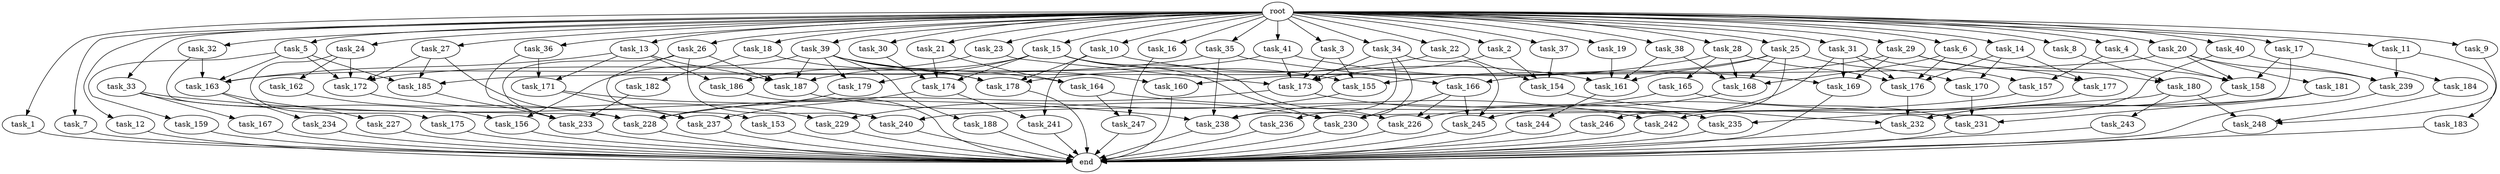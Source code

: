 digraph G {
  root [size="0.000000"];
  task_1 [size="102.400000"];
  task_2 [size="102.400000"];
  task_3 [size="102.400000"];
  task_4 [size="102.400000"];
  task_5 [size="102.400000"];
  task_6 [size="102.400000"];
  task_7 [size="102.400000"];
  task_8 [size="102.400000"];
  task_9 [size="102.400000"];
  task_10 [size="102.400000"];
  task_11 [size="102.400000"];
  task_12 [size="102.400000"];
  task_13 [size="102.400000"];
  task_14 [size="102.400000"];
  task_15 [size="102.400000"];
  task_16 [size="102.400000"];
  task_17 [size="102.400000"];
  task_18 [size="102.400000"];
  task_19 [size="102.400000"];
  task_20 [size="102.400000"];
  task_21 [size="102.400000"];
  task_22 [size="102.400000"];
  task_23 [size="102.400000"];
  task_24 [size="102.400000"];
  task_25 [size="102.400000"];
  task_26 [size="102.400000"];
  task_27 [size="102.400000"];
  task_28 [size="102.400000"];
  task_29 [size="102.400000"];
  task_30 [size="102.400000"];
  task_31 [size="102.400000"];
  task_32 [size="102.400000"];
  task_33 [size="102.400000"];
  task_34 [size="102.400000"];
  task_35 [size="102.400000"];
  task_36 [size="102.400000"];
  task_37 [size="102.400000"];
  task_38 [size="102.400000"];
  task_39 [size="102.400000"];
  task_40 [size="102.400000"];
  task_41 [size="102.400000"];
  task_153 [size="21474836480.000000"];
  task_154 [size="10307921510.400002"];
  task_155 [size="110810156236.800003"];
  task_156 [size="83322365542.400009"];
  task_157 [size="84181359001.600006"];
  task_158 [size="112528143155.200012"];
  task_159 [size="85899345920.000000"];
  task_160 [size="21474836480.000000"];
  task_161 [size="231928233984.000000"];
  task_162 [size="85899345920.000000"];
  task_163 [size="187260574105.600006"];
  task_164 [size="21474836480.000000"];
  task_165 [size="7730941132.800000"];
  task_166 [size="29205777612.800003"];
  task_167 [size="69578470195.199997"];
  task_168 [size="122836064665.600006"];
  task_169 [size="71296457113.600006"];
  task_170 [size="91053306675.200012"];
  task_171 [size="140874927308.800018"];
  task_172 [size="234505214361.600006"];
  task_173 [size="141733920768.000000"];
  task_174 [size="14602888806.400002"];
  task_175 [size="85899345920.000000"];
  task_176 [size="127131031961.600006"];
  task_177 [size="91053306675.200012"];
  task_178 [size="79886391705.600006"];
  task_179 [size="17179869184.000000"];
  task_180 [size="91053306675.200012"];
  task_181 [size="54975581388.800003"];
  task_182 [size="7730941132.800000"];
  task_183 [size="85899345920.000000"];
  task_184 [size="7730941132.800000"];
  task_185 [size="195850508697.600006"];
  task_186 [size="116823110451.200012"];
  task_187 [size="124554051584.000000"];
  task_188 [size="13743895347.200001"];
  task_226 [size="80745385164.800003"];
  task_227 [size="13743895347.200001"];
  task_228 [size="153759829196.800018"];
  task_229 [size="97066260889.600006"];
  task_230 [size="166644731084.800018"];
  task_231 [size="155477816115.200012"];
  task_232 [size="103079215104.000000"];
  task_233 [size="97925254348.800003"];
  task_234 [size="13743895347.200001"];
  task_235 [size="155477816115.200012"];
  task_236 [size="13743895347.200001"];
  task_237 [size="79886391705.600006"];
  task_238 [size="160631776870.399994"];
  task_239 [size="195850508697.600006"];
  task_240 [size="110810156236.800003"];
  task_241 [size="76450417868.800003"];
  task_242 [size="58411555225.600006"];
  task_243 [size="85899345920.000000"];
  task_244 [size="69578470195.199997"];
  task_245 [size="128849018880.000000"];
  task_246 [size="21474836480.000000"];
  task_247 [size="45526653337.600006"];
  task_248 [size="186401580646.400024"];
  end [size="0.000000"];

  root -> task_1 [size="1.000000"];
  root -> task_2 [size="1.000000"];
  root -> task_3 [size="1.000000"];
  root -> task_4 [size="1.000000"];
  root -> task_5 [size="1.000000"];
  root -> task_6 [size="1.000000"];
  root -> task_7 [size="1.000000"];
  root -> task_8 [size="1.000000"];
  root -> task_9 [size="1.000000"];
  root -> task_10 [size="1.000000"];
  root -> task_11 [size="1.000000"];
  root -> task_12 [size="1.000000"];
  root -> task_13 [size="1.000000"];
  root -> task_14 [size="1.000000"];
  root -> task_15 [size="1.000000"];
  root -> task_16 [size="1.000000"];
  root -> task_17 [size="1.000000"];
  root -> task_18 [size="1.000000"];
  root -> task_19 [size="1.000000"];
  root -> task_20 [size="1.000000"];
  root -> task_21 [size="1.000000"];
  root -> task_22 [size="1.000000"];
  root -> task_23 [size="1.000000"];
  root -> task_24 [size="1.000000"];
  root -> task_25 [size="1.000000"];
  root -> task_26 [size="1.000000"];
  root -> task_27 [size="1.000000"];
  root -> task_28 [size="1.000000"];
  root -> task_29 [size="1.000000"];
  root -> task_30 [size="1.000000"];
  root -> task_31 [size="1.000000"];
  root -> task_32 [size="1.000000"];
  root -> task_33 [size="1.000000"];
  root -> task_34 [size="1.000000"];
  root -> task_35 [size="1.000000"];
  root -> task_36 [size="1.000000"];
  root -> task_37 [size="1.000000"];
  root -> task_38 [size="1.000000"];
  root -> task_39 [size="1.000000"];
  root -> task_40 [size="1.000000"];
  root -> task_41 [size="1.000000"];
  task_1 -> end [size="1.000000"];
  task_2 -> task_154 [size="33554432.000000"];
  task_2 -> task_173 [size="33554432.000000"];
  task_3 -> task_155 [size="838860800.000000"];
  task_3 -> task_173 [size="838860800.000000"];
  task_4 -> task_157 [size="411041792.000000"];
  task_4 -> task_158 [size="411041792.000000"];
  task_5 -> task_159 [size="838860800.000000"];
  task_5 -> task_163 [size="838860800.000000"];
  task_5 -> task_172 [size="838860800.000000"];
  task_5 -> task_185 [size="838860800.000000"];
  task_6 -> task_158 [size="75497472.000000"];
  task_6 -> task_168 [size="75497472.000000"];
  task_6 -> task_176 [size="75497472.000000"];
  task_7 -> end [size="1.000000"];
  task_8 -> task_180 [size="679477248.000000"];
  task_9 -> task_248 [size="679477248.000000"];
  task_10 -> task_161 [size="536870912.000000"];
  task_10 -> task_178 [size="536870912.000000"];
  task_10 -> task_241 [size="536870912.000000"];
  task_11 -> task_183 [size="838860800.000000"];
  task_11 -> task_239 [size="838860800.000000"];
  task_12 -> end [size="1.000000"];
  task_13 -> task_163 [size="838860800.000000"];
  task_13 -> task_171 [size="838860800.000000"];
  task_13 -> task_186 [size="838860800.000000"];
  task_13 -> task_187 [size="838860800.000000"];
  task_14 -> task_170 [size="679477248.000000"];
  task_14 -> task_176 [size="679477248.000000"];
  task_14 -> task_177 [size="679477248.000000"];
  task_15 -> task_155 [size="33554432.000000"];
  task_15 -> task_174 [size="33554432.000000"];
  task_15 -> task_179 [size="33554432.000000"];
  task_15 -> task_187 [size="33554432.000000"];
  task_15 -> task_226 [size="33554432.000000"];
  task_15 -> task_230 [size="33554432.000000"];
  task_16 -> task_247 [size="411041792.000000"];
  task_17 -> task_158 [size="75497472.000000"];
  task_17 -> task_184 [size="75497472.000000"];
  task_17 -> task_230 [size="75497472.000000"];
  task_18 -> task_178 [size="75497472.000000"];
  task_18 -> task_182 [size="75497472.000000"];
  task_19 -> task_161 [size="679477248.000000"];
  task_20 -> task_158 [size="536870912.000000"];
  task_20 -> task_181 [size="536870912.000000"];
  task_20 -> task_185 [size="536870912.000000"];
  task_20 -> task_239 [size="536870912.000000"];
  task_21 -> task_164 [size="75497472.000000"];
  task_21 -> task_174 [size="75497472.000000"];
  task_22 -> task_154 [size="33554432.000000"];
  task_22 -> task_178 [size="33554432.000000"];
  task_23 -> task_173 [size="301989888.000000"];
  task_23 -> task_186 [size="301989888.000000"];
  task_24 -> task_162 [size="838860800.000000"];
  task_24 -> task_172 [size="838860800.000000"];
  task_24 -> task_175 [size="838860800.000000"];
  task_25 -> task_155 [size="209715200.000000"];
  task_25 -> task_161 [size="209715200.000000"];
  task_25 -> task_168 [size="209715200.000000"];
  task_25 -> task_170 [size="209715200.000000"];
  task_25 -> task_246 [size="209715200.000000"];
  task_26 -> task_153 [size="209715200.000000"];
  task_26 -> task_187 [size="209715200.000000"];
  task_26 -> task_233 [size="209715200.000000"];
  task_26 -> task_240 [size="209715200.000000"];
  task_27 -> task_172 [size="536870912.000000"];
  task_27 -> task_185 [size="536870912.000000"];
  task_27 -> task_237 [size="536870912.000000"];
  task_28 -> task_160 [size="75497472.000000"];
  task_28 -> task_165 [size="75497472.000000"];
  task_28 -> task_168 [size="75497472.000000"];
  task_28 -> task_176 [size="75497472.000000"];
  task_29 -> task_166 [size="209715200.000000"];
  task_29 -> task_169 [size="209715200.000000"];
  task_29 -> task_177 [size="209715200.000000"];
  task_29 -> task_180 [size="209715200.000000"];
  task_30 -> task_174 [size="33554432.000000"];
  task_31 -> task_157 [size="411041792.000000"];
  task_31 -> task_169 [size="411041792.000000"];
  task_31 -> task_176 [size="411041792.000000"];
  task_31 -> task_245 [size="411041792.000000"];
  task_32 -> task_163 [size="75497472.000000"];
  task_32 -> task_228 [size="75497472.000000"];
  task_33 -> task_156 [size="679477248.000000"];
  task_33 -> task_167 [size="679477248.000000"];
  task_33 -> task_238 [size="679477248.000000"];
  task_34 -> task_173 [size="134217728.000000"];
  task_34 -> task_236 [size="134217728.000000"];
  task_34 -> task_238 [size="134217728.000000"];
  task_34 -> task_245 [size="134217728.000000"];
  task_35 -> task_163 [size="75497472.000000"];
  task_35 -> task_166 [size="75497472.000000"];
  task_35 -> task_238 [size="75497472.000000"];
  task_36 -> task_171 [size="536870912.000000"];
  task_36 -> task_233 [size="536870912.000000"];
  task_37 -> task_154 [size="33554432.000000"];
  task_38 -> task_161 [size="838860800.000000"];
  task_38 -> task_168 [size="838860800.000000"];
  task_39 -> task_156 [size="134217728.000000"];
  task_39 -> task_160 [size="134217728.000000"];
  task_39 -> task_164 [size="134217728.000000"];
  task_39 -> task_178 [size="134217728.000000"];
  task_39 -> task_179 [size="134217728.000000"];
  task_39 -> task_187 [size="134217728.000000"];
  task_39 -> task_188 [size="134217728.000000"];
  task_40 -> task_239 [size="536870912.000000"];
  task_40 -> task_242 [size="536870912.000000"];
  task_41 -> task_169 [size="75497472.000000"];
  task_41 -> task_172 [size="75497472.000000"];
  task_41 -> task_173 [size="75497472.000000"];
  task_153 -> end [size="1.000000"];
  task_154 -> task_232 [size="33554432.000000"];
  task_155 -> task_229 [size="536870912.000000"];
  task_156 -> end [size="1.000000"];
  task_157 -> task_240 [size="838860800.000000"];
  task_158 -> task_232 [size="536870912.000000"];
  task_159 -> end [size="1.000000"];
  task_160 -> end [size="1.000000"];
  task_161 -> task_244 [size="679477248.000000"];
  task_162 -> task_228 [size="536870912.000000"];
  task_163 -> task_227 [size="134217728.000000"];
  task_163 -> task_234 [size="134217728.000000"];
  task_164 -> task_242 [size="33554432.000000"];
  task_164 -> task_247 [size="33554432.000000"];
  task_165 -> task_231 [size="679477248.000000"];
  task_165 -> task_238 [size="679477248.000000"];
  task_166 -> task_226 [size="679477248.000000"];
  task_166 -> task_230 [size="679477248.000000"];
  task_166 -> task_245 [size="679477248.000000"];
  task_167 -> end [size="1.000000"];
  task_168 -> task_226 [size="75497472.000000"];
  task_169 -> end [size="1.000000"];
  task_170 -> task_231 [size="536870912.000000"];
  task_171 -> task_237 [size="33554432.000000"];
  task_171 -> task_240 [size="33554432.000000"];
  task_172 -> task_229 [size="411041792.000000"];
  task_173 -> task_228 [size="679477248.000000"];
  task_173 -> task_235 [size="679477248.000000"];
  task_174 -> task_237 [size="209715200.000000"];
  task_174 -> task_241 [size="209715200.000000"];
  task_175 -> end [size="1.000000"];
  task_176 -> task_232 [size="134217728.000000"];
  task_177 -> task_245 [size="33554432.000000"];
  task_178 -> end [size="1.000000"];
  task_179 -> task_228 [size="209715200.000000"];
  task_180 -> task_235 [size="838860800.000000"];
  task_180 -> task_243 [size="838860800.000000"];
  task_180 -> task_248 [size="838860800.000000"];
  task_181 -> task_231 [size="301989888.000000"];
  task_181 -> task_232 [size="301989888.000000"];
  task_182 -> task_233 [size="134217728.000000"];
  task_183 -> end [size="1.000000"];
  task_184 -> task_248 [size="301989888.000000"];
  task_185 -> task_233 [size="75497472.000000"];
  task_186 -> end [size="1.000000"];
  task_187 -> task_230 [size="838860800.000000"];
  task_188 -> end [size="1.000000"];
  task_226 -> end [size="1.000000"];
  task_227 -> end [size="1.000000"];
  task_228 -> end [size="1.000000"];
  task_229 -> end [size="1.000000"];
  task_230 -> end [size="1.000000"];
  task_231 -> end [size="1.000000"];
  task_232 -> end [size="1.000000"];
  task_233 -> end [size="1.000000"];
  task_234 -> end [size="1.000000"];
  task_235 -> end [size="1.000000"];
  task_236 -> end [size="1.000000"];
  task_237 -> end [size="1.000000"];
  task_238 -> end [size="1.000000"];
  task_239 -> end [size="1.000000"];
  task_240 -> end [size="1.000000"];
  task_241 -> end [size="1.000000"];
  task_242 -> end [size="1.000000"];
  task_243 -> end [size="1.000000"];
  task_244 -> end [size="1.000000"];
  task_245 -> end [size="1.000000"];
  task_246 -> end [size="1.000000"];
  task_247 -> end [size="1.000000"];
  task_248 -> end [size="1.000000"];
}
